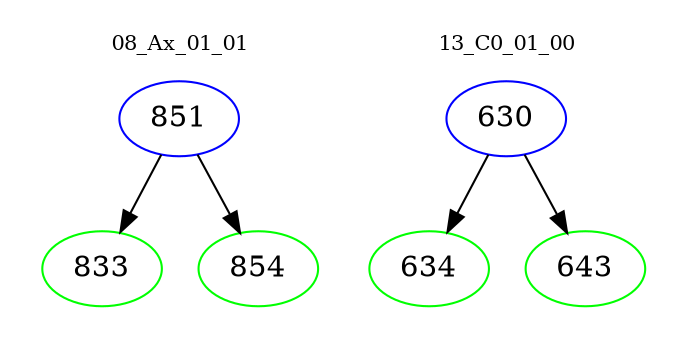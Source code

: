 digraph{
subgraph cluster_0 {
color = white
label = "08_Ax_01_01";
fontsize=10;
T0_851 [label="851", color="blue"]
T0_851 -> T0_833 [color="black"]
T0_833 [label="833", color="green"]
T0_851 -> T0_854 [color="black"]
T0_854 [label="854", color="green"]
}
subgraph cluster_1 {
color = white
label = "13_C0_01_00";
fontsize=10;
T1_630 [label="630", color="blue"]
T1_630 -> T1_634 [color="black"]
T1_634 [label="634", color="green"]
T1_630 -> T1_643 [color="black"]
T1_643 [label="643", color="green"]
}
}
